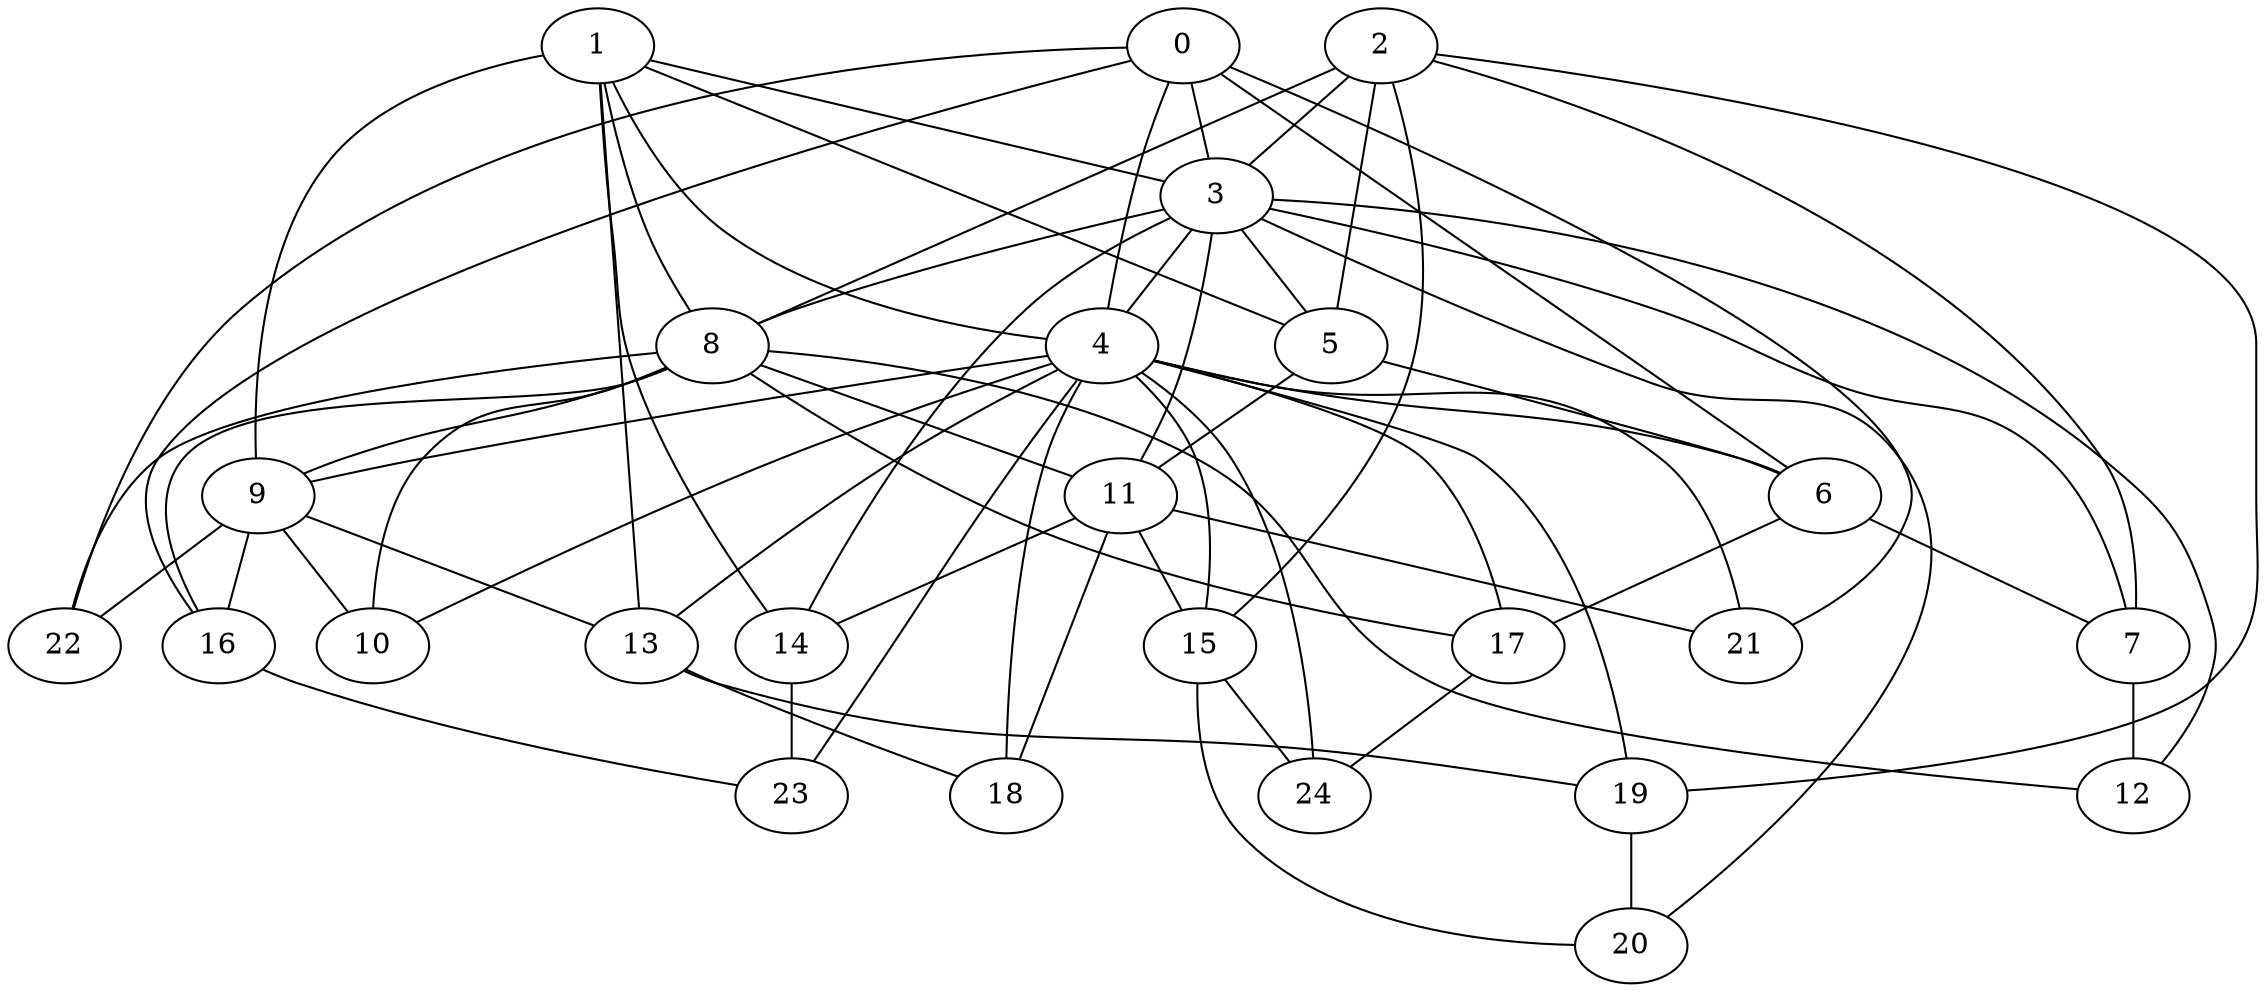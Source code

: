strict graph "barabasi_albert_graph(25,3)" {
0;
1;
2;
3;
4;
5;
6;
7;
8;
9;
10;
11;
12;
13;
14;
15;
16;
17;
18;
19;
20;
21;
22;
23;
24;
0 -- 3  [is_available=True, prob="1.0"];
0 -- 4  [is_available=True, prob="0.876157222697"];
0 -- 6  [is_available=True, prob="0.651868333778"];
0 -- 16  [is_available=True, prob="0.853298428996"];
0 -- 21  [is_available=True, prob="0.181432046973"];
0 -- 22  [is_available=True, prob="0.550102950309"];
1 -- 3  [is_available=True, prob="0.964393238522"];
1 -- 4  [is_available=True, prob="1.0"];
1 -- 5  [is_available=True, prob="0.704738879357"];
1 -- 8  [is_available=True, prob="0.461883003682"];
1 -- 9  [is_available=True, prob="0.40683334403"];
1 -- 13  [is_available=True, prob="0.9985878425"];
1 -- 14  [is_available=True, prob="0.116401880303"];
2 -- 3  [is_available=True, prob="1.0"];
2 -- 5  [is_available=True, prob="0.661236546147"];
2 -- 7  [is_available=True, prob="1.0"];
2 -- 8  [is_available=True, prob="0.647941293977"];
2 -- 15  [is_available=True, prob="0.327598489617"];
2 -- 19  [is_available=True, prob="0.942555417735"];
3 -- 4  [is_available=True, prob="0.980721854066"];
3 -- 5  [is_available=True, prob="1.0"];
3 -- 7  [is_available=True, prob="1.0"];
3 -- 8  [is_available=True, prob="1.0"];
3 -- 11  [is_available=True, prob="1.0"];
3 -- 12  [is_available=True, prob="0.905890100679"];
3 -- 14  [is_available=True, prob="1.0"];
3 -- 20  [is_available=True, prob="0.19601229141"];
4 -- 6  [is_available=True, prob="0.982688177117"];
4 -- 9  [is_available=True, prob="0.515852790388"];
4 -- 10  [is_available=True, prob="0.139412781193"];
4 -- 13  [is_available=True, prob="1.0"];
4 -- 15  [is_available=True, prob="0.131669119923"];
4 -- 17  [is_available=True, prob="1.0"];
4 -- 18  [is_available=True, prob="0.653579376971"];
4 -- 19  [is_available=True, prob="1.0"];
4 -- 21  [is_available=True, prob="0.350279617233"];
4 -- 23  [is_available=True, prob="0.53457127269"];
4 -- 24  [is_available=True, prob="0.217518506612"];
5 -- 11  [is_available=True, prob="0.292526206089"];
5 -- 6  [is_available=True, prob="0.0660084838806"];
6 -- 17  [is_available=True, prob="0.951728343597"];
6 -- 7  [is_available=True, prob="1.0"];
7 -- 12  [is_available=True, prob="0.795097892806"];
8 -- 9  [is_available=True, prob="0.952708830608"];
8 -- 10  [is_available=True, prob="0.2717754023"];
8 -- 11  [is_available=True, prob="0.977188818245"];
8 -- 12  [is_available=True, prob="0.887515350889"];
8 -- 16  [is_available=True, prob="0.0849501254351"];
8 -- 17  [is_available=True, prob="0.229242593103"];
8 -- 22  [is_available=True, prob="0.654586473103"];
9 -- 10  [is_available=True, prob="0.90740529728"];
9 -- 13  [is_available=True, prob="0.655604809197"];
9 -- 16  [is_available=True, prob="0.514290192018"];
9 -- 22  [is_available=True, prob="0.284214846683"];
11 -- 14  [is_available=True, prob="0.458204474454"];
11 -- 15  [is_available=True, prob="0.182006562208"];
11 -- 18  [is_available=True, prob="0.85837081201"];
11 -- 21  [is_available=True, prob="0.465621556773"];
13 -- 18  [is_available=True, prob="0.208366106266"];
13 -- 19  [is_available=True, prob="0.383930016385"];
14 -- 23  [is_available=True, prob="0.195160313591"];
15 -- 24  [is_available=True, prob="0.482240055292"];
15 -- 20  [is_available=True, prob="0.234024066505"];
16 -- 23  [is_available=True, prob="0.723681339733"];
17 -- 24  [is_available=True, prob="1.0"];
19 -- 20  [is_available=True, prob="0.199589633587"];
}
